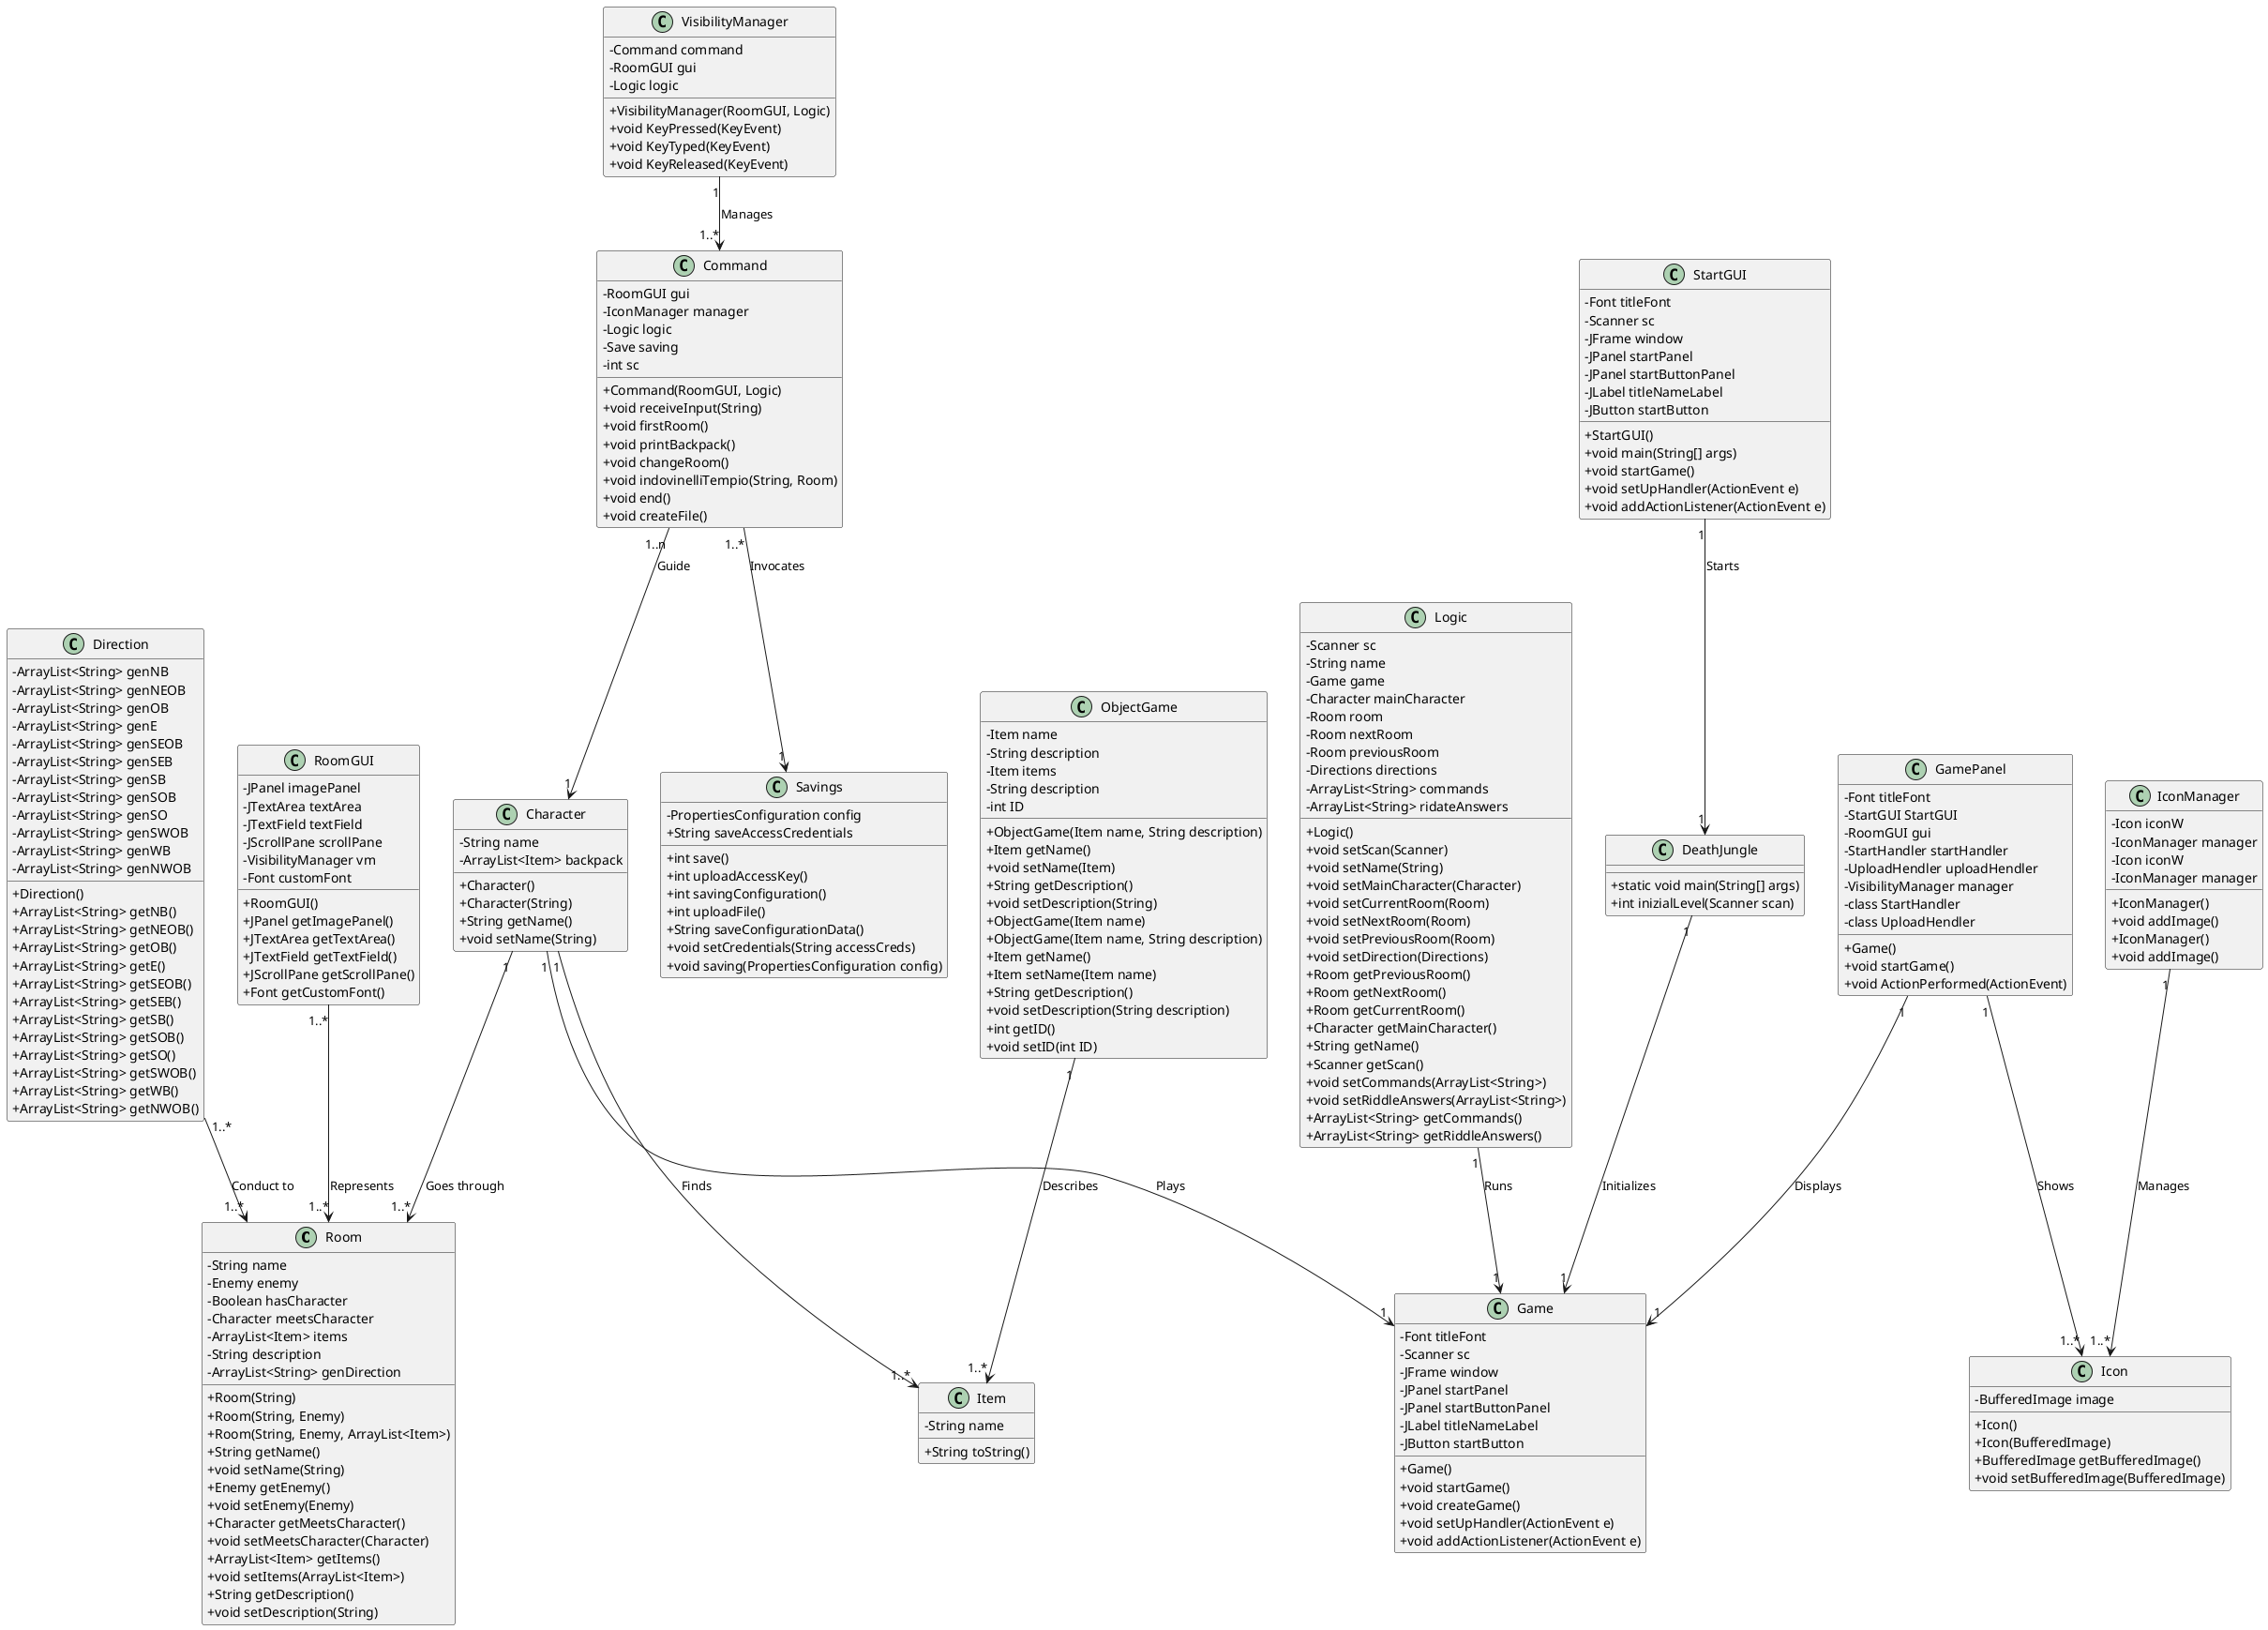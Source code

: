 @startuml
skinparam classAttributeIconSize 0

class Room {
  - String name
  - Enemy enemy
  - Boolean hasCharacter
  - Character meetsCharacter
  - ArrayList<Item> items
  - String description
  - ArrayList<String> genDirection
  + Room(String)
  + Room(String, Enemy)
  + Room(String, Enemy, ArrayList<Item>)
  + String getName()
  + void setName(String)
  + Enemy getEnemy()
  + void setEnemy(Enemy)
  + Character getMeetsCharacter()
  + void setMeetsCharacter(Character)
  + ArrayList<Item> getItems()
  + void setItems(ArrayList<Item>)
  + String getDescription()
  + void setDescription(String)
}

class Direction {
  - ArrayList<String> genNB
  - ArrayList<String> genNEOB
  - ArrayList<String> genOB
  - ArrayList<String> genE
  - ArrayList<String> genSEOB
  - ArrayList<String> genSEB
  - ArrayList<String> genSB
  - ArrayList<String> genSOB
  - ArrayList<String> genSO
  - ArrayList<String> genSWOB
  - ArrayList<String> genWB
  - ArrayList<String> genNWOB
  + Direction()
  + ArrayList<String> getNB()
  + ArrayList<String> getNEOB()
  + ArrayList<String> getOB()
  + ArrayList<String> getE()
  + ArrayList<String> getSEOB()
  + ArrayList<String> getSEB()
  + ArrayList<String> getSB()
  + ArrayList<String> getSOB()
  + ArrayList<String> getSO()
  + ArrayList<String> getSWOB()
  + ArrayList<String> getWB()
  + ArrayList<String> getNWOB()
}

class Character {
  - String name
  - ArrayList<Item> backpack
  + Character()
  + Character(String)
  + String getName()
  + void setName(String)
}

class Item {
  - String name
  + String toString()
}

class Command {
  - RoomGUI gui
  - IconManager manager
  - Logic logic
  - Save saving
  - int sc
  + Command(RoomGUI, Logic)
  + void receiveInput(String)
  + void firstRoom()
  + void printBackpack()
  + void changeRoom()
  + void indovinelliTempio(String, Room)
  + void end()
  + void createFile()
}

class RoomGUI {
  - JPanel imagePanel
  - JTextArea textArea
  - JTextField textField
  - JScrollPane scrollPane
  - VisibilityManager vm
  - Font customFont
  + RoomGUI()
  + JPanel getImagePanel()
  + JTextArea getTextArea()
  + JTextField getTextField()
  + JScrollPane getScrollPane()
  + Font getCustomFont()
}

class VisibilityManager {
  - Command command
  - RoomGUI gui
  - Logic logic
  + VisibilityManager(RoomGUI, Logic)
  + void KeyPressed(KeyEvent)
  + void KeyTyped(KeyEvent)
  + void KeyReleased(KeyEvent)
}

class IconManager {
  - Icon iconW
  - IconManager manager
  + IconManager()
  + void addImage()
}

class Game {
  - Font titleFont
  - Scanner sc
  - JFrame window
  - JPanel startPanel
  - JPanel startButtonPanel
  - JLabel titleNameLabel
  - JButton startButton
  + Game()
  + void startGame()
  + void createGame()
  + void setUpHandler(ActionEvent e)
  + void addActionListener(ActionEvent e)
}

class DeathJungle {
  + static void main(String[] args)
  + int inizialLevel(Scanner scan)
}

class ObjectGame {
  - Item name
  - String description
  + ObjectGame(Item name, String description)
  + Item getName()
  + void setName(Item)
  + String getDescription()
  + void setDescription(String)
}

class Logic {
  - Scanner sc
  - String name
  - Game game
  - Character mainCharacter
  - Room room
  - Room nextRoom
  - Room previousRoom
  - Directions directions
  - ArrayList<String> commands
  - ArrayList<String> ridateAnswers
  + Logic()
  + void setScan(Scanner)
  + void setName(String)
  + void setMainCharacter(Character)
  + void setCurrentRoom(Room)
  + void setNextRoom(Room)
  + void setPreviousRoom(Room)
  + void setDirection(Directions)
  + Room getPreviousRoom()
  + Room getNextRoom()
  + Room getCurrentRoom()
  + Character getMainCharacter()
  + String getName()
  + Scanner getScan()
  + void setCommands(ArrayList<String>)
  + void setRiddleAnswers(ArrayList<String>)
  + ArrayList<String> getCommands()
  + ArrayList<String> getRiddleAnswers()
}

class StartGUI {
  - Font titleFont
  - Scanner sc
  - JFrame window
  - JPanel startPanel
  - JPanel startButtonPanel
  - JLabel titleNameLabel
  - JButton startButton
  + StartGUI()
  + void main(String[] args)
  + void startGame()
  + void setUpHandler(ActionEvent e)
  + void addActionListener(ActionEvent e)
}

class Savings {
  - PropertiesConfiguration config
  + int save()
  + int uploadAccessKey()
  + int savingConfiguration()
  + int uploadFile()
  + String saveConfigurationData()
  + String saveAccessCredentials
  + void setCredentials(String accessCreds)
  + void saving(PropertiesConfiguration config)
}

class Icon {
  - BufferedImage image
  + Icon()
  + Icon(BufferedImage)
  + BufferedImage getBufferedImage()
  + void setBufferedImage(BufferedImage)
}

class IconManager {
  - Icon iconW
  - IconManager manager
  + IconManager()
  + void addImage()
}

class GamePanel {
    - Font titleFont
    - StartGUI StartGUI
    - RoomGUI gui
    - StartHandler startHandler
    - UploadHendler uploadHendler
    - VisibilityManager manager
    + Game()
    + void startGame()
     - class StartHandler
    + void ActionPerformed(ActionEvent)
    - class UploadHendler
}

class ObjectGame {
    - Item items
    - String description 
    - int ID 
    + ObjectGame(Item name)
    + ObjectGame(Item name, String description)
    + Item getName()
    + Item setName(Item name)
    + String getDescription()
    + void setDescription(String description)
    + int getID()
    + void setID(int ID)

}

VisibilityManager "1" --> "1..*" Command : Manages
Command "1..n" --> "1" Character : Guide
Character "1" --> "1..*" Room: Goes through
Character "1" --> "1..*" Item: Finds
Character "1" --> "1" Game : Plays
Logic "1" --> "1" Game: Runs
StartGUI "1" --> "1" DeathJungle : Starts
DeathJungle "1" --> "1" Game : Initializes
GamePanel "1" --> "1" Game : Displays
GamePanel "1" --> "1..*" Icon : Shows
IconManager "1" --> "1..*" Icon : Manages
ObjectGame "1" --> "1..*" Item : Describes
RoomGUI "1..*" --> "1..*" Room : Represents
Direction "1..*" --> "1..*" Room : Conduct to
Command "1..*" --> "1" Savings : Invocates
@enduml